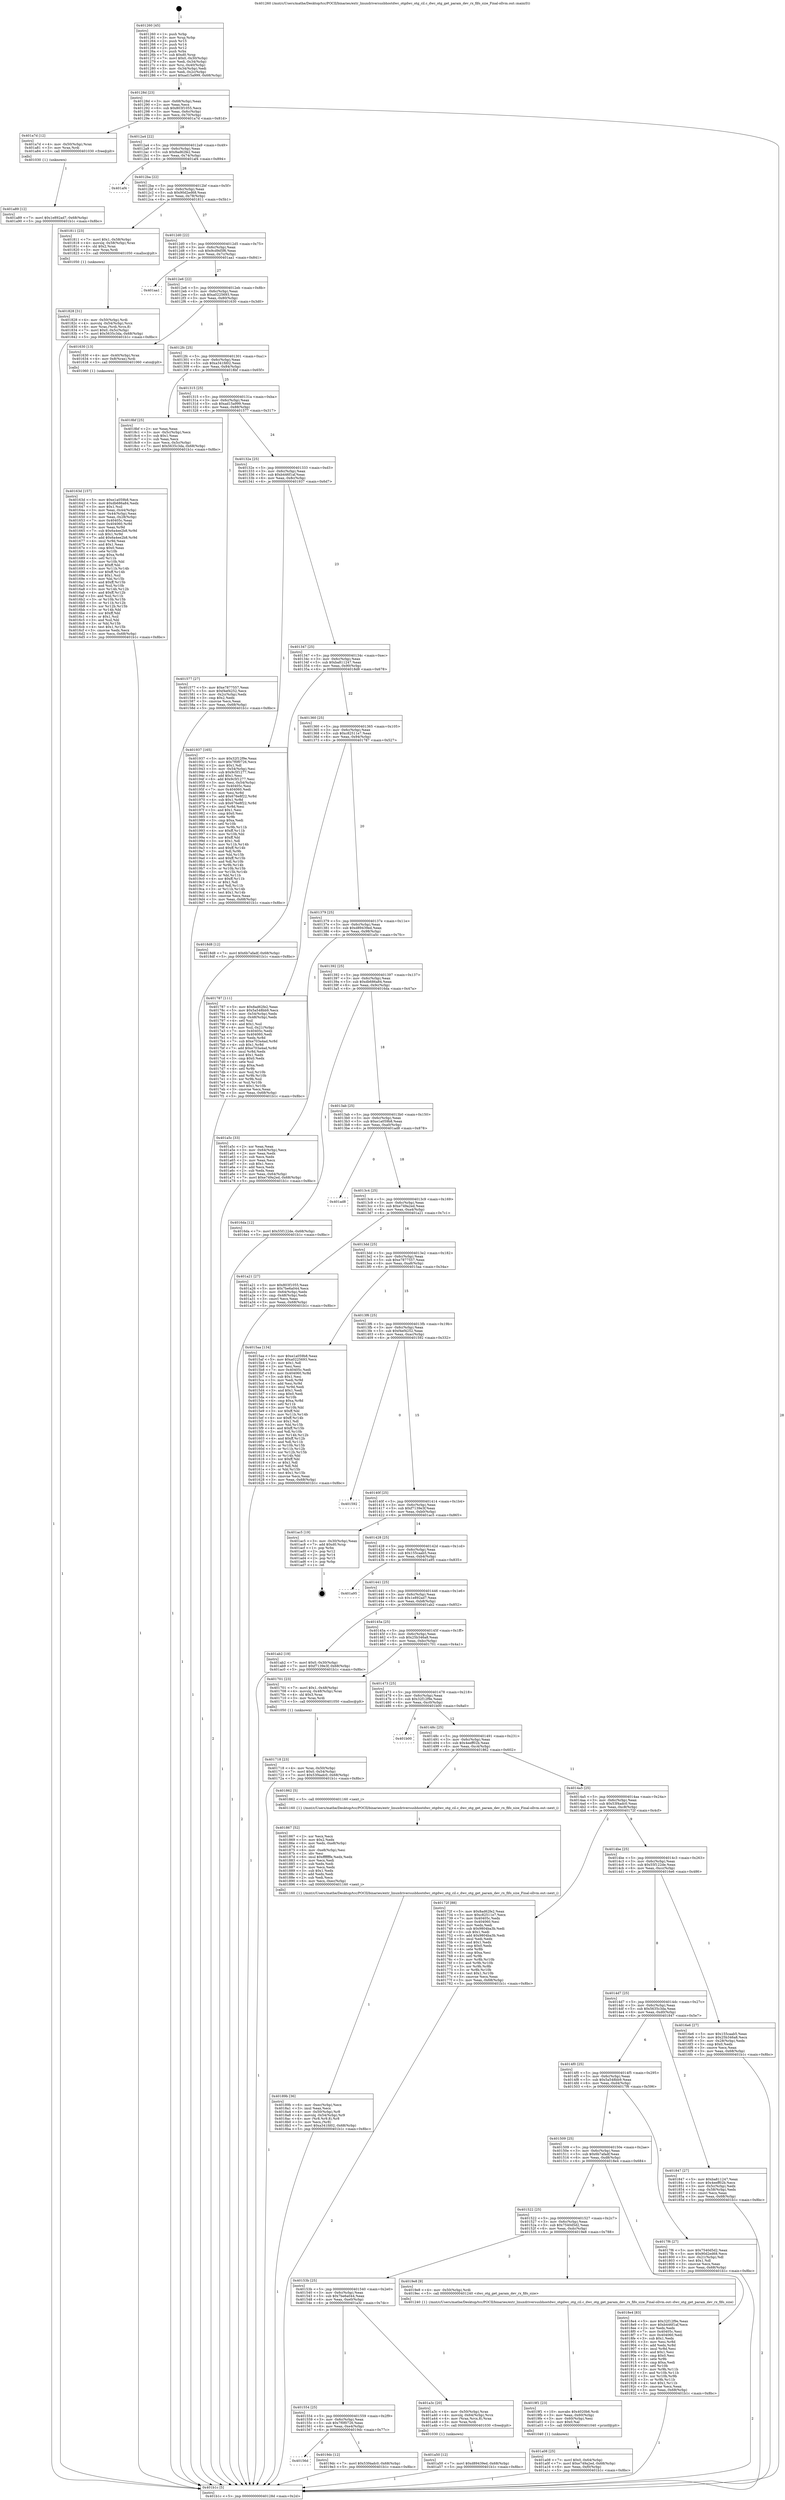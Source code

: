 digraph "0x401260" {
  label = "0x401260 (/mnt/c/Users/mathe/Desktop/tcc/POCII/binaries/extr_linuxdriversusbhostdwc_otgdwc_otg_cil.c_dwc_otg_get_param_dev_rx_fifo_size_Final-ollvm.out::main(0))"
  labelloc = "t"
  node[shape=record]

  Entry [label="",width=0.3,height=0.3,shape=circle,fillcolor=black,style=filled]
  "0x40128d" [label="{
     0x40128d [23]\l
     | [instrs]\l
     &nbsp;&nbsp;0x40128d \<+3\>: mov -0x68(%rbp),%eax\l
     &nbsp;&nbsp;0x401290 \<+2\>: mov %eax,%ecx\l
     &nbsp;&nbsp;0x401292 \<+6\>: sub $0x803f1055,%ecx\l
     &nbsp;&nbsp;0x401298 \<+3\>: mov %eax,-0x6c(%rbp)\l
     &nbsp;&nbsp;0x40129b \<+3\>: mov %ecx,-0x70(%rbp)\l
     &nbsp;&nbsp;0x40129e \<+6\>: je 0000000000401a7d \<main+0x81d\>\l
  }"]
  "0x401a7d" [label="{
     0x401a7d [12]\l
     | [instrs]\l
     &nbsp;&nbsp;0x401a7d \<+4\>: mov -0x50(%rbp),%rax\l
     &nbsp;&nbsp;0x401a81 \<+3\>: mov %rax,%rdi\l
     &nbsp;&nbsp;0x401a84 \<+5\>: call 0000000000401030 \<free@plt\>\l
     | [calls]\l
     &nbsp;&nbsp;0x401030 \{1\} (unknown)\l
  }"]
  "0x4012a4" [label="{
     0x4012a4 [22]\l
     | [instrs]\l
     &nbsp;&nbsp;0x4012a4 \<+5\>: jmp 00000000004012a9 \<main+0x49\>\l
     &nbsp;&nbsp;0x4012a9 \<+3\>: mov -0x6c(%rbp),%eax\l
     &nbsp;&nbsp;0x4012ac \<+5\>: sub $0x8ad62fe2,%eax\l
     &nbsp;&nbsp;0x4012b1 \<+3\>: mov %eax,-0x74(%rbp)\l
     &nbsp;&nbsp;0x4012b4 \<+6\>: je 0000000000401af4 \<main+0x894\>\l
  }"]
  Exit [label="",width=0.3,height=0.3,shape=circle,fillcolor=black,style=filled,peripheries=2]
  "0x401af4" [label="{
     0x401af4\l
  }", style=dashed]
  "0x4012ba" [label="{
     0x4012ba [22]\l
     | [instrs]\l
     &nbsp;&nbsp;0x4012ba \<+5\>: jmp 00000000004012bf \<main+0x5f\>\l
     &nbsp;&nbsp;0x4012bf \<+3\>: mov -0x6c(%rbp),%eax\l
     &nbsp;&nbsp;0x4012c2 \<+5\>: sub $0x90d2ed68,%eax\l
     &nbsp;&nbsp;0x4012c7 \<+3\>: mov %eax,-0x78(%rbp)\l
     &nbsp;&nbsp;0x4012ca \<+6\>: je 0000000000401811 \<main+0x5b1\>\l
  }"]
  "0x401a89" [label="{
     0x401a89 [12]\l
     | [instrs]\l
     &nbsp;&nbsp;0x401a89 \<+7\>: movl $0x1e892ad7,-0x68(%rbp)\l
     &nbsp;&nbsp;0x401a90 \<+5\>: jmp 0000000000401b1c \<main+0x8bc\>\l
  }"]
  "0x401811" [label="{
     0x401811 [23]\l
     | [instrs]\l
     &nbsp;&nbsp;0x401811 \<+7\>: movl $0x1,-0x58(%rbp)\l
     &nbsp;&nbsp;0x401818 \<+4\>: movslq -0x58(%rbp),%rax\l
     &nbsp;&nbsp;0x40181c \<+4\>: shl $0x2,%rax\l
     &nbsp;&nbsp;0x401820 \<+3\>: mov %rax,%rdi\l
     &nbsp;&nbsp;0x401823 \<+5\>: call 0000000000401050 \<malloc@plt\>\l
     | [calls]\l
     &nbsp;&nbsp;0x401050 \{1\} (unknown)\l
  }"]
  "0x4012d0" [label="{
     0x4012d0 [22]\l
     | [instrs]\l
     &nbsp;&nbsp;0x4012d0 \<+5\>: jmp 00000000004012d5 \<main+0x75\>\l
     &nbsp;&nbsp;0x4012d5 \<+3\>: mov -0x6c(%rbp),%eax\l
     &nbsp;&nbsp;0x4012d8 \<+5\>: sub $0x9cd9d5f6,%eax\l
     &nbsp;&nbsp;0x4012dd \<+3\>: mov %eax,-0x7c(%rbp)\l
     &nbsp;&nbsp;0x4012e0 \<+6\>: je 0000000000401aa1 \<main+0x841\>\l
  }"]
  "0x401a50" [label="{
     0x401a50 [12]\l
     | [instrs]\l
     &nbsp;&nbsp;0x401a50 \<+7\>: movl $0xd89439ed,-0x68(%rbp)\l
     &nbsp;&nbsp;0x401a57 \<+5\>: jmp 0000000000401b1c \<main+0x8bc\>\l
  }"]
  "0x401aa1" [label="{
     0x401aa1\l
  }", style=dashed]
  "0x4012e6" [label="{
     0x4012e6 [22]\l
     | [instrs]\l
     &nbsp;&nbsp;0x4012e6 \<+5\>: jmp 00000000004012eb \<main+0x8b\>\l
     &nbsp;&nbsp;0x4012eb \<+3\>: mov -0x6c(%rbp),%eax\l
     &nbsp;&nbsp;0x4012ee \<+5\>: sub $0xa0225693,%eax\l
     &nbsp;&nbsp;0x4012f3 \<+3\>: mov %eax,-0x80(%rbp)\l
     &nbsp;&nbsp;0x4012f6 \<+6\>: je 0000000000401630 \<main+0x3d0\>\l
  }"]
  "0x401a08" [label="{
     0x401a08 [25]\l
     | [instrs]\l
     &nbsp;&nbsp;0x401a08 \<+7\>: movl $0x0,-0x64(%rbp)\l
     &nbsp;&nbsp;0x401a0f \<+7\>: movl $0xe749a2ed,-0x68(%rbp)\l
     &nbsp;&nbsp;0x401a16 \<+6\>: mov %eax,-0xf0(%rbp)\l
     &nbsp;&nbsp;0x401a1c \<+5\>: jmp 0000000000401b1c \<main+0x8bc\>\l
  }"]
  "0x401630" [label="{
     0x401630 [13]\l
     | [instrs]\l
     &nbsp;&nbsp;0x401630 \<+4\>: mov -0x40(%rbp),%rax\l
     &nbsp;&nbsp;0x401634 \<+4\>: mov 0x8(%rax),%rdi\l
     &nbsp;&nbsp;0x401638 \<+5\>: call 0000000000401060 \<atoi@plt\>\l
     | [calls]\l
     &nbsp;&nbsp;0x401060 \{1\} (unknown)\l
  }"]
  "0x4012fc" [label="{
     0x4012fc [25]\l
     | [instrs]\l
     &nbsp;&nbsp;0x4012fc \<+5\>: jmp 0000000000401301 \<main+0xa1\>\l
     &nbsp;&nbsp;0x401301 \<+3\>: mov -0x6c(%rbp),%eax\l
     &nbsp;&nbsp;0x401304 \<+5\>: sub $0xa341fd02,%eax\l
     &nbsp;&nbsp;0x401309 \<+6\>: mov %eax,-0x84(%rbp)\l
     &nbsp;&nbsp;0x40130f \<+6\>: je 00000000004018bf \<main+0x65f\>\l
  }"]
  "0x4019f1" [label="{
     0x4019f1 [23]\l
     | [instrs]\l
     &nbsp;&nbsp;0x4019f1 \<+10\>: movabs $0x4020b6,%rdi\l
     &nbsp;&nbsp;0x4019fb \<+3\>: mov %eax,-0x60(%rbp)\l
     &nbsp;&nbsp;0x4019fe \<+3\>: mov -0x60(%rbp),%esi\l
     &nbsp;&nbsp;0x401a01 \<+2\>: mov $0x0,%al\l
     &nbsp;&nbsp;0x401a03 \<+5\>: call 0000000000401040 \<printf@plt\>\l
     | [calls]\l
     &nbsp;&nbsp;0x401040 \{1\} (unknown)\l
  }"]
  "0x4018bf" [label="{
     0x4018bf [25]\l
     | [instrs]\l
     &nbsp;&nbsp;0x4018bf \<+2\>: xor %eax,%eax\l
     &nbsp;&nbsp;0x4018c1 \<+3\>: mov -0x5c(%rbp),%ecx\l
     &nbsp;&nbsp;0x4018c4 \<+3\>: sub $0x1,%eax\l
     &nbsp;&nbsp;0x4018c7 \<+2\>: sub %eax,%ecx\l
     &nbsp;&nbsp;0x4018c9 \<+3\>: mov %ecx,-0x5c(%rbp)\l
     &nbsp;&nbsp;0x4018cc \<+7\>: movl $0x5635c3da,-0x68(%rbp)\l
     &nbsp;&nbsp;0x4018d3 \<+5\>: jmp 0000000000401b1c \<main+0x8bc\>\l
  }"]
  "0x401315" [label="{
     0x401315 [25]\l
     | [instrs]\l
     &nbsp;&nbsp;0x401315 \<+5\>: jmp 000000000040131a \<main+0xba\>\l
     &nbsp;&nbsp;0x40131a \<+3\>: mov -0x6c(%rbp),%eax\l
     &nbsp;&nbsp;0x40131d \<+5\>: sub $0xad15a999,%eax\l
     &nbsp;&nbsp;0x401322 \<+6\>: mov %eax,-0x88(%rbp)\l
     &nbsp;&nbsp;0x401328 \<+6\>: je 0000000000401577 \<main+0x317\>\l
  }"]
  "0x40156d" [label="{
     0x40156d\l
  }", style=dashed]
  "0x401577" [label="{
     0x401577 [27]\l
     | [instrs]\l
     &nbsp;&nbsp;0x401577 \<+5\>: mov $0xe7877557,%eax\l
     &nbsp;&nbsp;0x40157c \<+5\>: mov $0xf4ef4252,%ecx\l
     &nbsp;&nbsp;0x401581 \<+3\>: mov -0x2c(%rbp),%edx\l
     &nbsp;&nbsp;0x401584 \<+3\>: cmp $0x2,%edx\l
     &nbsp;&nbsp;0x401587 \<+3\>: cmovne %ecx,%eax\l
     &nbsp;&nbsp;0x40158a \<+3\>: mov %eax,-0x68(%rbp)\l
     &nbsp;&nbsp;0x40158d \<+5\>: jmp 0000000000401b1c \<main+0x8bc\>\l
  }"]
  "0x40132e" [label="{
     0x40132e [25]\l
     | [instrs]\l
     &nbsp;&nbsp;0x40132e \<+5\>: jmp 0000000000401333 \<main+0xd3\>\l
     &nbsp;&nbsp;0x401333 \<+3\>: mov -0x6c(%rbp),%eax\l
     &nbsp;&nbsp;0x401336 \<+5\>: sub $0xb446f1af,%eax\l
     &nbsp;&nbsp;0x40133b \<+6\>: mov %eax,-0x8c(%rbp)\l
     &nbsp;&nbsp;0x401341 \<+6\>: je 0000000000401937 \<main+0x6d7\>\l
  }"]
  "0x401b1c" [label="{
     0x401b1c [5]\l
     | [instrs]\l
     &nbsp;&nbsp;0x401b1c \<+5\>: jmp 000000000040128d \<main+0x2d\>\l
  }"]
  "0x401260" [label="{
     0x401260 [45]\l
     | [instrs]\l
     &nbsp;&nbsp;0x401260 \<+1\>: push %rbp\l
     &nbsp;&nbsp;0x401261 \<+3\>: mov %rsp,%rbp\l
     &nbsp;&nbsp;0x401264 \<+2\>: push %r15\l
     &nbsp;&nbsp;0x401266 \<+2\>: push %r14\l
     &nbsp;&nbsp;0x401268 \<+2\>: push %r12\l
     &nbsp;&nbsp;0x40126a \<+1\>: push %rbx\l
     &nbsp;&nbsp;0x40126b \<+7\>: sub $0xd0,%rsp\l
     &nbsp;&nbsp;0x401272 \<+7\>: movl $0x0,-0x30(%rbp)\l
     &nbsp;&nbsp;0x401279 \<+3\>: mov %edi,-0x34(%rbp)\l
     &nbsp;&nbsp;0x40127c \<+4\>: mov %rsi,-0x40(%rbp)\l
     &nbsp;&nbsp;0x401280 \<+3\>: mov -0x34(%rbp),%edi\l
     &nbsp;&nbsp;0x401283 \<+3\>: mov %edi,-0x2c(%rbp)\l
     &nbsp;&nbsp;0x401286 \<+7\>: movl $0xad15a999,-0x68(%rbp)\l
  }"]
  "0x4019dc" [label="{
     0x4019dc [12]\l
     | [instrs]\l
     &nbsp;&nbsp;0x4019dc \<+7\>: movl $0x53f4adc0,-0x68(%rbp)\l
     &nbsp;&nbsp;0x4019e3 \<+5\>: jmp 0000000000401b1c \<main+0x8bc\>\l
  }"]
  "0x401937" [label="{
     0x401937 [165]\l
     | [instrs]\l
     &nbsp;&nbsp;0x401937 \<+5\>: mov $0x32f12f9e,%eax\l
     &nbsp;&nbsp;0x40193c \<+5\>: mov $0x7f0f0726,%ecx\l
     &nbsp;&nbsp;0x401941 \<+2\>: mov $0x1,%dl\l
     &nbsp;&nbsp;0x401943 \<+3\>: mov -0x54(%rbp),%esi\l
     &nbsp;&nbsp;0x401946 \<+6\>: sub $0x9c5f1277,%esi\l
     &nbsp;&nbsp;0x40194c \<+3\>: add $0x1,%esi\l
     &nbsp;&nbsp;0x40194f \<+6\>: add $0x9c5f1277,%esi\l
     &nbsp;&nbsp;0x401955 \<+3\>: mov %esi,-0x54(%rbp)\l
     &nbsp;&nbsp;0x401958 \<+7\>: mov 0x40405c,%esi\l
     &nbsp;&nbsp;0x40195f \<+7\>: mov 0x404060,%edi\l
     &nbsp;&nbsp;0x401966 \<+3\>: mov %esi,%r8d\l
     &nbsp;&nbsp;0x401969 \<+7\>: add $0x676e8f22,%r8d\l
     &nbsp;&nbsp;0x401970 \<+4\>: sub $0x1,%r8d\l
     &nbsp;&nbsp;0x401974 \<+7\>: sub $0x676e8f22,%r8d\l
     &nbsp;&nbsp;0x40197b \<+4\>: imul %r8d,%esi\l
     &nbsp;&nbsp;0x40197f \<+3\>: and $0x1,%esi\l
     &nbsp;&nbsp;0x401982 \<+3\>: cmp $0x0,%esi\l
     &nbsp;&nbsp;0x401985 \<+4\>: sete %r9b\l
     &nbsp;&nbsp;0x401989 \<+3\>: cmp $0xa,%edi\l
     &nbsp;&nbsp;0x40198c \<+4\>: setl %r10b\l
     &nbsp;&nbsp;0x401990 \<+3\>: mov %r9b,%r11b\l
     &nbsp;&nbsp;0x401993 \<+4\>: xor $0xff,%r11b\l
     &nbsp;&nbsp;0x401997 \<+3\>: mov %r10b,%bl\l
     &nbsp;&nbsp;0x40199a \<+3\>: xor $0xff,%bl\l
     &nbsp;&nbsp;0x40199d \<+3\>: xor $0x1,%dl\l
     &nbsp;&nbsp;0x4019a0 \<+3\>: mov %r11b,%r14b\l
     &nbsp;&nbsp;0x4019a3 \<+4\>: and $0xff,%r14b\l
     &nbsp;&nbsp;0x4019a7 \<+3\>: and %dl,%r9b\l
     &nbsp;&nbsp;0x4019aa \<+3\>: mov %bl,%r15b\l
     &nbsp;&nbsp;0x4019ad \<+4\>: and $0xff,%r15b\l
     &nbsp;&nbsp;0x4019b1 \<+3\>: and %dl,%r10b\l
     &nbsp;&nbsp;0x4019b4 \<+3\>: or %r9b,%r14b\l
     &nbsp;&nbsp;0x4019b7 \<+3\>: or %r10b,%r15b\l
     &nbsp;&nbsp;0x4019ba \<+3\>: xor %r15b,%r14b\l
     &nbsp;&nbsp;0x4019bd \<+3\>: or %bl,%r11b\l
     &nbsp;&nbsp;0x4019c0 \<+4\>: xor $0xff,%r11b\l
     &nbsp;&nbsp;0x4019c4 \<+3\>: or $0x1,%dl\l
     &nbsp;&nbsp;0x4019c7 \<+3\>: and %dl,%r11b\l
     &nbsp;&nbsp;0x4019ca \<+3\>: or %r11b,%r14b\l
     &nbsp;&nbsp;0x4019cd \<+4\>: test $0x1,%r14b\l
     &nbsp;&nbsp;0x4019d1 \<+3\>: cmovne %ecx,%eax\l
     &nbsp;&nbsp;0x4019d4 \<+3\>: mov %eax,-0x68(%rbp)\l
     &nbsp;&nbsp;0x4019d7 \<+5\>: jmp 0000000000401b1c \<main+0x8bc\>\l
  }"]
  "0x401347" [label="{
     0x401347 [25]\l
     | [instrs]\l
     &nbsp;&nbsp;0x401347 \<+5\>: jmp 000000000040134c \<main+0xec\>\l
     &nbsp;&nbsp;0x40134c \<+3\>: mov -0x6c(%rbp),%eax\l
     &nbsp;&nbsp;0x40134f \<+5\>: sub $0xba811247,%eax\l
     &nbsp;&nbsp;0x401354 \<+6\>: mov %eax,-0x90(%rbp)\l
     &nbsp;&nbsp;0x40135a \<+6\>: je 00000000004018d8 \<main+0x678\>\l
  }"]
  "0x401554" [label="{
     0x401554 [25]\l
     | [instrs]\l
     &nbsp;&nbsp;0x401554 \<+5\>: jmp 0000000000401559 \<main+0x2f9\>\l
     &nbsp;&nbsp;0x401559 \<+3\>: mov -0x6c(%rbp),%eax\l
     &nbsp;&nbsp;0x40155c \<+5\>: sub $0x7f0f0726,%eax\l
     &nbsp;&nbsp;0x401561 \<+6\>: mov %eax,-0xe4(%rbp)\l
     &nbsp;&nbsp;0x401567 \<+6\>: je 00000000004019dc \<main+0x77c\>\l
  }"]
  "0x4018d8" [label="{
     0x4018d8 [12]\l
     | [instrs]\l
     &nbsp;&nbsp;0x4018d8 \<+7\>: movl $0x6b7afadf,-0x68(%rbp)\l
     &nbsp;&nbsp;0x4018df \<+5\>: jmp 0000000000401b1c \<main+0x8bc\>\l
  }"]
  "0x401360" [label="{
     0x401360 [25]\l
     | [instrs]\l
     &nbsp;&nbsp;0x401360 \<+5\>: jmp 0000000000401365 \<main+0x105\>\l
     &nbsp;&nbsp;0x401365 \<+3\>: mov -0x6c(%rbp),%eax\l
     &nbsp;&nbsp;0x401368 \<+5\>: sub $0xc82511e7,%eax\l
     &nbsp;&nbsp;0x40136d \<+6\>: mov %eax,-0x94(%rbp)\l
     &nbsp;&nbsp;0x401373 \<+6\>: je 0000000000401787 \<main+0x527\>\l
  }"]
  "0x401a3c" [label="{
     0x401a3c [20]\l
     | [instrs]\l
     &nbsp;&nbsp;0x401a3c \<+4\>: mov -0x50(%rbp),%rax\l
     &nbsp;&nbsp;0x401a40 \<+4\>: movslq -0x64(%rbp),%rcx\l
     &nbsp;&nbsp;0x401a44 \<+4\>: mov (%rax,%rcx,8),%rax\l
     &nbsp;&nbsp;0x401a48 \<+3\>: mov %rax,%rdi\l
     &nbsp;&nbsp;0x401a4b \<+5\>: call 0000000000401030 \<free@plt\>\l
     | [calls]\l
     &nbsp;&nbsp;0x401030 \{1\} (unknown)\l
  }"]
  "0x401787" [label="{
     0x401787 [111]\l
     | [instrs]\l
     &nbsp;&nbsp;0x401787 \<+5\>: mov $0x8ad62fe2,%eax\l
     &nbsp;&nbsp;0x40178c \<+5\>: mov $0x5a548bb9,%ecx\l
     &nbsp;&nbsp;0x401791 \<+3\>: mov -0x54(%rbp),%edx\l
     &nbsp;&nbsp;0x401794 \<+3\>: cmp -0x48(%rbp),%edx\l
     &nbsp;&nbsp;0x401797 \<+4\>: setl %sil\l
     &nbsp;&nbsp;0x40179b \<+4\>: and $0x1,%sil\l
     &nbsp;&nbsp;0x40179f \<+4\>: mov %sil,-0x21(%rbp)\l
     &nbsp;&nbsp;0x4017a3 \<+7\>: mov 0x40405c,%edx\l
     &nbsp;&nbsp;0x4017aa \<+7\>: mov 0x404060,%edi\l
     &nbsp;&nbsp;0x4017b1 \<+3\>: mov %edx,%r8d\l
     &nbsp;&nbsp;0x4017b4 \<+7\>: sub $0xe703a4ad,%r8d\l
     &nbsp;&nbsp;0x4017bb \<+4\>: sub $0x1,%r8d\l
     &nbsp;&nbsp;0x4017bf \<+7\>: add $0xe703a4ad,%r8d\l
     &nbsp;&nbsp;0x4017c6 \<+4\>: imul %r8d,%edx\l
     &nbsp;&nbsp;0x4017ca \<+3\>: and $0x1,%edx\l
     &nbsp;&nbsp;0x4017cd \<+3\>: cmp $0x0,%edx\l
     &nbsp;&nbsp;0x4017d0 \<+4\>: sete %sil\l
     &nbsp;&nbsp;0x4017d4 \<+3\>: cmp $0xa,%edi\l
     &nbsp;&nbsp;0x4017d7 \<+4\>: setl %r9b\l
     &nbsp;&nbsp;0x4017db \<+3\>: mov %sil,%r10b\l
     &nbsp;&nbsp;0x4017de \<+3\>: and %r9b,%r10b\l
     &nbsp;&nbsp;0x4017e1 \<+3\>: xor %r9b,%sil\l
     &nbsp;&nbsp;0x4017e4 \<+3\>: or %sil,%r10b\l
     &nbsp;&nbsp;0x4017e7 \<+4\>: test $0x1,%r10b\l
     &nbsp;&nbsp;0x4017eb \<+3\>: cmovne %ecx,%eax\l
     &nbsp;&nbsp;0x4017ee \<+3\>: mov %eax,-0x68(%rbp)\l
     &nbsp;&nbsp;0x4017f1 \<+5\>: jmp 0000000000401b1c \<main+0x8bc\>\l
  }"]
  "0x401379" [label="{
     0x401379 [25]\l
     | [instrs]\l
     &nbsp;&nbsp;0x401379 \<+5\>: jmp 000000000040137e \<main+0x11e\>\l
     &nbsp;&nbsp;0x40137e \<+3\>: mov -0x6c(%rbp),%eax\l
     &nbsp;&nbsp;0x401381 \<+5\>: sub $0xd89439ed,%eax\l
     &nbsp;&nbsp;0x401386 \<+6\>: mov %eax,-0x98(%rbp)\l
     &nbsp;&nbsp;0x40138c \<+6\>: je 0000000000401a5c \<main+0x7fc\>\l
  }"]
  "0x40153b" [label="{
     0x40153b [25]\l
     | [instrs]\l
     &nbsp;&nbsp;0x40153b \<+5\>: jmp 0000000000401540 \<main+0x2e0\>\l
     &nbsp;&nbsp;0x401540 \<+3\>: mov -0x6c(%rbp),%eax\l
     &nbsp;&nbsp;0x401543 \<+5\>: sub $0x7be6a044,%eax\l
     &nbsp;&nbsp;0x401548 \<+6\>: mov %eax,-0xe0(%rbp)\l
     &nbsp;&nbsp;0x40154e \<+6\>: je 0000000000401a3c \<main+0x7dc\>\l
  }"]
  "0x401a5c" [label="{
     0x401a5c [33]\l
     | [instrs]\l
     &nbsp;&nbsp;0x401a5c \<+2\>: xor %eax,%eax\l
     &nbsp;&nbsp;0x401a5e \<+3\>: mov -0x64(%rbp),%ecx\l
     &nbsp;&nbsp;0x401a61 \<+2\>: mov %eax,%edx\l
     &nbsp;&nbsp;0x401a63 \<+2\>: sub %ecx,%edx\l
     &nbsp;&nbsp;0x401a65 \<+2\>: mov %eax,%ecx\l
     &nbsp;&nbsp;0x401a67 \<+3\>: sub $0x1,%ecx\l
     &nbsp;&nbsp;0x401a6a \<+2\>: add %ecx,%edx\l
     &nbsp;&nbsp;0x401a6c \<+2\>: sub %edx,%eax\l
     &nbsp;&nbsp;0x401a6e \<+3\>: mov %eax,-0x64(%rbp)\l
     &nbsp;&nbsp;0x401a71 \<+7\>: movl $0xe749a2ed,-0x68(%rbp)\l
     &nbsp;&nbsp;0x401a78 \<+5\>: jmp 0000000000401b1c \<main+0x8bc\>\l
  }"]
  "0x401392" [label="{
     0x401392 [25]\l
     | [instrs]\l
     &nbsp;&nbsp;0x401392 \<+5\>: jmp 0000000000401397 \<main+0x137\>\l
     &nbsp;&nbsp;0x401397 \<+3\>: mov -0x6c(%rbp),%eax\l
     &nbsp;&nbsp;0x40139a \<+5\>: sub $0xdb686a84,%eax\l
     &nbsp;&nbsp;0x40139f \<+6\>: mov %eax,-0x9c(%rbp)\l
     &nbsp;&nbsp;0x4013a5 \<+6\>: je 00000000004016da \<main+0x47a\>\l
  }"]
  "0x4019e8" [label="{
     0x4019e8 [9]\l
     | [instrs]\l
     &nbsp;&nbsp;0x4019e8 \<+4\>: mov -0x50(%rbp),%rdi\l
     &nbsp;&nbsp;0x4019ec \<+5\>: call 0000000000401240 \<dwc_otg_get_param_dev_rx_fifo_size\>\l
     | [calls]\l
     &nbsp;&nbsp;0x401240 \{1\} (/mnt/c/Users/mathe/Desktop/tcc/POCII/binaries/extr_linuxdriversusbhostdwc_otgdwc_otg_cil.c_dwc_otg_get_param_dev_rx_fifo_size_Final-ollvm.out::dwc_otg_get_param_dev_rx_fifo_size)\l
  }"]
  "0x4016da" [label="{
     0x4016da [12]\l
     | [instrs]\l
     &nbsp;&nbsp;0x4016da \<+7\>: movl $0x55f122de,-0x68(%rbp)\l
     &nbsp;&nbsp;0x4016e1 \<+5\>: jmp 0000000000401b1c \<main+0x8bc\>\l
  }"]
  "0x4013ab" [label="{
     0x4013ab [25]\l
     | [instrs]\l
     &nbsp;&nbsp;0x4013ab \<+5\>: jmp 00000000004013b0 \<main+0x150\>\l
     &nbsp;&nbsp;0x4013b0 \<+3\>: mov -0x6c(%rbp),%eax\l
     &nbsp;&nbsp;0x4013b3 \<+5\>: sub $0xe1a059b8,%eax\l
     &nbsp;&nbsp;0x4013b8 \<+6\>: mov %eax,-0xa0(%rbp)\l
     &nbsp;&nbsp;0x4013be \<+6\>: je 0000000000401ad8 \<main+0x878\>\l
  }"]
  "0x401522" [label="{
     0x401522 [25]\l
     | [instrs]\l
     &nbsp;&nbsp;0x401522 \<+5\>: jmp 0000000000401527 \<main+0x2c7\>\l
     &nbsp;&nbsp;0x401527 \<+3\>: mov -0x6c(%rbp),%eax\l
     &nbsp;&nbsp;0x40152a \<+5\>: sub $0x7540d5d2,%eax\l
     &nbsp;&nbsp;0x40152f \<+6\>: mov %eax,-0xdc(%rbp)\l
     &nbsp;&nbsp;0x401535 \<+6\>: je 00000000004019e8 \<main+0x788\>\l
  }"]
  "0x401ad8" [label="{
     0x401ad8\l
  }", style=dashed]
  "0x4013c4" [label="{
     0x4013c4 [25]\l
     | [instrs]\l
     &nbsp;&nbsp;0x4013c4 \<+5\>: jmp 00000000004013c9 \<main+0x169\>\l
     &nbsp;&nbsp;0x4013c9 \<+3\>: mov -0x6c(%rbp),%eax\l
     &nbsp;&nbsp;0x4013cc \<+5\>: sub $0xe749a2ed,%eax\l
     &nbsp;&nbsp;0x4013d1 \<+6\>: mov %eax,-0xa4(%rbp)\l
     &nbsp;&nbsp;0x4013d7 \<+6\>: je 0000000000401a21 \<main+0x7c1\>\l
  }"]
  "0x4018e4" [label="{
     0x4018e4 [83]\l
     | [instrs]\l
     &nbsp;&nbsp;0x4018e4 \<+5\>: mov $0x32f12f9e,%eax\l
     &nbsp;&nbsp;0x4018e9 \<+5\>: mov $0xb446f1af,%ecx\l
     &nbsp;&nbsp;0x4018ee \<+2\>: xor %edx,%edx\l
     &nbsp;&nbsp;0x4018f0 \<+7\>: mov 0x40405c,%esi\l
     &nbsp;&nbsp;0x4018f7 \<+7\>: mov 0x404060,%edi\l
     &nbsp;&nbsp;0x4018fe \<+3\>: sub $0x1,%edx\l
     &nbsp;&nbsp;0x401901 \<+3\>: mov %esi,%r8d\l
     &nbsp;&nbsp;0x401904 \<+3\>: add %edx,%r8d\l
     &nbsp;&nbsp;0x401907 \<+4\>: imul %r8d,%esi\l
     &nbsp;&nbsp;0x40190b \<+3\>: and $0x1,%esi\l
     &nbsp;&nbsp;0x40190e \<+3\>: cmp $0x0,%esi\l
     &nbsp;&nbsp;0x401911 \<+4\>: sete %r9b\l
     &nbsp;&nbsp;0x401915 \<+3\>: cmp $0xa,%edi\l
     &nbsp;&nbsp;0x401918 \<+4\>: setl %r10b\l
     &nbsp;&nbsp;0x40191c \<+3\>: mov %r9b,%r11b\l
     &nbsp;&nbsp;0x40191f \<+3\>: and %r10b,%r11b\l
     &nbsp;&nbsp;0x401922 \<+3\>: xor %r10b,%r9b\l
     &nbsp;&nbsp;0x401925 \<+3\>: or %r9b,%r11b\l
     &nbsp;&nbsp;0x401928 \<+4\>: test $0x1,%r11b\l
     &nbsp;&nbsp;0x40192c \<+3\>: cmovne %ecx,%eax\l
     &nbsp;&nbsp;0x40192f \<+3\>: mov %eax,-0x68(%rbp)\l
     &nbsp;&nbsp;0x401932 \<+5\>: jmp 0000000000401b1c \<main+0x8bc\>\l
  }"]
  "0x401a21" [label="{
     0x401a21 [27]\l
     | [instrs]\l
     &nbsp;&nbsp;0x401a21 \<+5\>: mov $0x803f1055,%eax\l
     &nbsp;&nbsp;0x401a26 \<+5\>: mov $0x7be6a044,%ecx\l
     &nbsp;&nbsp;0x401a2b \<+3\>: mov -0x64(%rbp),%edx\l
     &nbsp;&nbsp;0x401a2e \<+3\>: cmp -0x48(%rbp),%edx\l
     &nbsp;&nbsp;0x401a31 \<+3\>: cmovl %ecx,%eax\l
     &nbsp;&nbsp;0x401a34 \<+3\>: mov %eax,-0x68(%rbp)\l
     &nbsp;&nbsp;0x401a37 \<+5\>: jmp 0000000000401b1c \<main+0x8bc\>\l
  }"]
  "0x4013dd" [label="{
     0x4013dd [25]\l
     | [instrs]\l
     &nbsp;&nbsp;0x4013dd \<+5\>: jmp 00000000004013e2 \<main+0x182\>\l
     &nbsp;&nbsp;0x4013e2 \<+3\>: mov -0x6c(%rbp),%eax\l
     &nbsp;&nbsp;0x4013e5 \<+5\>: sub $0xe7877557,%eax\l
     &nbsp;&nbsp;0x4013ea \<+6\>: mov %eax,-0xa8(%rbp)\l
     &nbsp;&nbsp;0x4013f0 \<+6\>: je 00000000004015aa \<main+0x34a\>\l
  }"]
  "0x40189b" [label="{
     0x40189b [36]\l
     | [instrs]\l
     &nbsp;&nbsp;0x40189b \<+6\>: mov -0xec(%rbp),%ecx\l
     &nbsp;&nbsp;0x4018a1 \<+3\>: imul %eax,%ecx\l
     &nbsp;&nbsp;0x4018a4 \<+4\>: mov -0x50(%rbp),%r8\l
     &nbsp;&nbsp;0x4018a8 \<+4\>: movslq -0x54(%rbp),%r9\l
     &nbsp;&nbsp;0x4018ac \<+4\>: mov (%r8,%r9,8),%r8\l
     &nbsp;&nbsp;0x4018b0 \<+3\>: mov %ecx,(%r8)\l
     &nbsp;&nbsp;0x4018b3 \<+7\>: movl $0xa341fd02,-0x68(%rbp)\l
     &nbsp;&nbsp;0x4018ba \<+5\>: jmp 0000000000401b1c \<main+0x8bc\>\l
  }"]
  "0x4015aa" [label="{
     0x4015aa [134]\l
     | [instrs]\l
     &nbsp;&nbsp;0x4015aa \<+5\>: mov $0xe1a059b8,%eax\l
     &nbsp;&nbsp;0x4015af \<+5\>: mov $0xa0225693,%ecx\l
     &nbsp;&nbsp;0x4015b4 \<+2\>: mov $0x1,%dl\l
     &nbsp;&nbsp;0x4015b6 \<+2\>: xor %esi,%esi\l
     &nbsp;&nbsp;0x4015b8 \<+7\>: mov 0x40405c,%edi\l
     &nbsp;&nbsp;0x4015bf \<+8\>: mov 0x404060,%r8d\l
     &nbsp;&nbsp;0x4015c7 \<+3\>: sub $0x1,%esi\l
     &nbsp;&nbsp;0x4015ca \<+3\>: mov %edi,%r9d\l
     &nbsp;&nbsp;0x4015cd \<+3\>: add %esi,%r9d\l
     &nbsp;&nbsp;0x4015d0 \<+4\>: imul %r9d,%edi\l
     &nbsp;&nbsp;0x4015d4 \<+3\>: and $0x1,%edi\l
     &nbsp;&nbsp;0x4015d7 \<+3\>: cmp $0x0,%edi\l
     &nbsp;&nbsp;0x4015da \<+4\>: sete %r10b\l
     &nbsp;&nbsp;0x4015de \<+4\>: cmp $0xa,%r8d\l
     &nbsp;&nbsp;0x4015e2 \<+4\>: setl %r11b\l
     &nbsp;&nbsp;0x4015e6 \<+3\>: mov %r10b,%bl\l
     &nbsp;&nbsp;0x4015e9 \<+3\>: xor $0xff,%bl\l
     &nbsp;&nbsp;0x4015ec \<+3\>: mov %r11b,%r14b\l
     &nbsp;&nbsp;0x4015ef \<+4\>: xor $0xff,%r14b\l
     &nbsp;&nbsp;0x4015f3 \<+3\>: xor $0x1,%dl\l
     &nbsp;&nbsp;0x4015f6 \<+3\>: mov %bl,%r15b\l
     &nbsp;&nbsp;0x4015f9 \<+4\>: and $0xff,%r15b\l
     &nbsp;&nbsp;0x4015fd \<+3\>: and %dl,%r10b\l
     &nbsp;&nbsp;0x401600 \<+3\>: mov %r14b,%r12b\l
     &nbsp;&nbsp;0x401603 \<+4\>: and $0xff,%r12b\l
     &nbsp;&nbsp;0x401607 \<+3\>: and %dl,%r11b\l
     &nbsp;&nbsp;0x40160a \<+3\>: or %r10b,%r15b\l
     &nbsp;&nbsp;0x40160d \<+3\>: or %r11b,%r12b\l
     &nbsp;&nbsp;0x401610 \<+3\>: xor %r12b,%r15b\l
     &nbsp;&nbsp;0x401613 \<+3\>: or %r14b,%bl\l
     &nbsp;&nbsp;0x401616 \<+3\>: xor $0xff,%bl\l
     &nbsp;&nbsp;0x401619 \<+3\>: or $0x1,%dl\l
     &nbsp;&nbsp;0x40161c \<+2\>: and %dl,%bl\l
     &nbsp;&nbsp;0x40161e \<+3\>: or %bl,%r15b\l
     &nbsp;&nbsp;0x401621 \<+4\>: test $0x1,%r15b\l
     &nbsp;&nbsp;0x401625 \<+3\>: cmovne %ecx,%eax\l
     &nbsp;&nbsp;0x401628 \<+3\>: mov %eax,-0x68(%rbp)\l
     &nbsp;&nbsp;0x40162b \<+5\>: jmp 0000000000401b1c \<main+0x8bc\>\l
  }"]
  "0x4013f6" [label="{
     0x4013f6 [25]\l
     | [instrs]\l
     &nbsp;&nbsp;0x4013f6 \<+5\>: jmp 00000000004013fb \<main+0x19b\>\l
     &nbsp;&nbsp;0x4013fb \<+3\>: mov -0x6c(%rbp),%eax\l
     &nbsp;&nbsp;0x4013fe \<+5\>: sub $0xf4ef4252,%eax\l
     &nbsp;&nbsp;0x401403 \<+6\>: mov %eax,-0xac(%rbp)\l
     &nbsp;&nbsp;0x401409 \<+6\>: je 0000000000401592 \<main+0x332\>\l
  }"]
  "0x40163d" [label="{
     0x40163d [157]\l
     | [instrs]\l
     &nbsp;&nbsp;0x40163d \<+5\>: mov $0xe1a059b8,%ecx\l
     &nbsp;&nbsp;0x401642 \<+5\>: mov $0xdb686a84,%edx\l
     &nbsp;&nbsp;0x401647 \<+3\>: mov $0x1,%sil\l
     &nbsp;&nbsp;0x40164a \<+3\>: mov %eax,-0x44(%rbp)\l
     &nbsp;&nbsp;0x40164d \<+3\>: mov -0x44(%rbp),%eax\l
     &nbsp;&nbsp;0x401650 \<+3\>: mov %eax,-0x28(%rbp)\l
     &nbsp;&nbsp;0x401653 \<+7\>: mov 0x40405c,%eax\l
     &nbsp;&nbsp;0x40165a \<+8\>: mov 0x404060,%r8d\l
     &nbsp;&nbsp;0x401662 \<+3\>: mov %eax,%r9d\l
     &nbsp;&nbsp;0x401665 \<+7\>: sub $0x6a4ee2b8,%r9d\l
     &nbsp;&nbsp;0x40166c \<+4\>: sub $0x1,%r9d\l
     &nbsp;&nbsp;0x401670 \<+7\>: add $0x6a4ee2b8,%r9d\l
     &nbsp;&nbsp;0x401677 \<+4\>: imul %r9d,%eax\l
     &nbsp;&nbsp;0x40167b \<+3\>: and $0x1,%eax\l
     &nbsp;&nbsp;0x40167e \<+3\>: cmp $0x0,%eax\l
     &nbsp;&nbsp;0x401681 \<+4\>: sete %r10b\l
     &nbsp;&nbsp;0x401685 \<+4\>: cmp $0xa,%r8d\l
     &nbsp;&nbsp;0x401689 \<+4\>: setl %r11b\l
     &nbsp;&nbsp;0x40168d \<+3\>: mov %r10b,%bl\l
     &nbsp;&nbsp;0x401690 \<+3\>: xor $0xff,%bl\l
     &nbsp;&nbsp;0x401693 \<+3\>: mov %r11b,%r14b\l
     &nbsp;&nbsp;0x401696 \<+4\>: xor $0xff,%r14b\l
     &nbsp;&nbsp;0x40169a \<+4\>: xor $0x1,%sil\l
     &nbsp;&nbsp;0x40169e \<+3\>: mov %bl,%r15b\l
     &nbsp;&nbsp;0x4016a1 \<+4\>: and $0xff,%r15b\l
     &nbsp;&nbsp;0x4016a5 \<+3\>: and %sil,%r10b\l
     &nbsp;&nbsp;0x4016a8 \<+3\>: mov %r14b,%r12b\l
     &nbsp;&nbsp;0x4016ab \<+4\>: and $0xff,%r12b\l
     &nbsp;&nbsp;0x4016af \<+3\>: and %sil,%r11b\l
     &nbsp;&nbsp;0x4016b2 \<+3\>: or %r10b,%r15b\l
     &nbsp;&nbsp;0x4016b5 \<+3\>: or %r11b,%r12b\l
     &nbsp;&nbsp;0x4016b8 \<+3\>: xor %r12b,%r15b\l
     &nbsp;&nbsp;0x4016bb \<+3\>: or %r14b,%bl\l
     &nbsp;&nbsp;0x4016be \<+3\>: xor $0xff,%bl\l
     &nbsp;&nbsp;0x4016c1 \<+4\>: or $0x1,%sil\l
     &nbsp;&nbsp;0x4016c5 \<+3\>: and %sil,%bl\l
     &nbsp;&nbsp;0x4016c8 \<+3\>: or %bl,%r15b\l
     &nbsp;&nbsp;0x4016cb \<+4\>: test $0x1,%r15b\l
     &nbsp;&nbsp;0x4016cf \<+3\>: cmovne %edx,%ecx\l
     &nbsp;&nbsp;0x4016d2 \<+3\>: mov %ecx,-0x68(%rbp)\l
     &nbsp;&nbsp;0x4016d5 \<+5\>: jmp 0000000000401b1c \<main+0x8bc\>\l
  }"]
  "0x401867" [label="{
     0x401867 [52]\l
     | [instrs]\l
     &nbsp;&nbsp;0x401867 \<+2\>: xor %ecx,%ecx\l
     &nbsp;&nbsp;0x401869 \<+5\>: mov $0x2,%edx\l
     &nbsp;&nbsp;0x40186e \<+6\>: mov %edx,-0xe8(%rbp)\l
     &nbsp;&nbsp;0x401874 \<+1\>: cltd\l
     &nbsp;&nbsp;0x401875 \<+6\>: mov -0xe8(%rbp),%esi\l
     &nbsp;&nbsp;0x40187b \<+2\>: idiv %esi\l
     &nbsp;&nbsp;0x40187d \<+6\>: imul $0xfffffffe,%edx,%edx\l
     &nbsp;&nbsp;0x401883 \<+2\>: mov %ecx,%edi\l
     &nbsp;&nbsp;0x401885 \<+2\>: sub %edx,%edi\l
     &nbsp;&nbsp;0x401887 \<+2\>: mov %ecx,%edx\l
     &nbsp;&nbsp;0x401889 \<+3\>: sub $0x1,%edx\l
     &nbsp;&nbsp;0x40188c \<+2\>: add %edx,%edi\l
     &nbsp;&nbsp;0x40188e \<+2\>: sub %edi,%ecx\l
     &nbsp;&nbsp;0x401890 \<+6\>: mov %ecx,-0xec(%rbp)\l
     &nbsp;&nbsp;0x401896 \<+5\>: call 0000000000401160 \<next_i\>\l
     | [calls]\l
     &nbsp;&nbsp;0x401160 \{1\} (/mnt/c/Users/mathe/Desktop/tcc/POCII/binaries/extr_linuxdriversusbhostdwc_otgdwc_otg_cil.c_dwc_otg_get_param_dev_rx_fifo_size_Final-ollvm.out::next_i)\l
  }"]
  "0x401592" [label="{
     0x401592\l
  }", style=dashed]
  "0x40140f" [label="{
     0x40140f [25]\l
     | [instrs]\l
     &nbsp;&nbsp;0x40140f \<+5\>: jmp 0000000000401414 \<main+0x1b4\>\l
     &nbsp;&nbsp;0x401414 \<+3\>: mov -0x6c(%rbp),%eax\l
     &nbsp;&nbsp;0x401417 \<+5\>: sub $0xf7139e3f,%eax\l
     &nbsp;&nbsp;0x40141c \<+6\>: mov %eax,-0xb0(%rbp)\l
     &nbsp;&nbsp;0x401422 \<+6\>: je 0000000000401ac5 \<main+0x865\>\l
  }"]
  "0x401828" [label="{
     0x401828 [31]\l
     | [instrs]\l
     &nbsp;&nbsp;0x401828 \<+4\>: mov -0x50(%rbp),%rdi\l
     &nbsp;&nbsp;0x40182c \<+4\>: movslq -0x54(%rbp),%rcx\l
     &nbsp;&nbsp;0x401830 \<+4\>: mov %rax,(%rdi,%rcx,8)\l
     &nbsp;&nbsp;0x401834 \<+7\>: movl $0x0,-0x5c(%rbp)\l
     &nbsp;&nbsp;0x40183b \<+7\>: movl $0x5635c3da,-0x68(%rbp)\l
     &nbsp;&nbsp;0x401842 \<+5\>: jmp 0000000000401b1c \<main+0x8bc\>\l
  }"]
  "0x401ac5" [label="{
     0x401ac5 [19]\l
     | [instrs]\l
     &nbsp;&nbsp;0x401ac5 \<+3\>: mov -0x30(%rbp),%eax\l
     &nbsp;&nbsp;0x401ac8 \<+7\>: add $0xd0,%rsp\l
     &nbsp;&nbsp;0x401acf \<+1\>: pop %rbx\l
     &nbsp;&nbsp;0x401ad0 \<+2\>: pop %r12\l
     &nbsp;&nbsp;0x401ad2 \<+2\>: pop %r14\l
     &nbsp;&nbsp;0x401ad4 \<+2\>: pop %r15\l
     &nbsp;&nbsp;0x401ad6 \<+1\>: pop %rbp\l
     &nbsp;&nbsp;0x401ad7 \<+1\>: ret\l
  }"]
  "0x401428" [label="{
     0x401428 [25]\l
     | [instrs]\l
     &nbsp;&nbsp;0x401428 \<+5\>: jmp 000000000040142d \<main+0x1cd\>\l
     &nbsp;&nbsp;0x40142d \<+3\>: mov -0x6c(%rbp),%eax\l
     &nbsp;&nbsp;0x401430 \<+5\>: sub $0x155caab5,%eax\l
     &nbsp;&nbsp;0x401435 \<+6\>: mov %eax,-0xb4(%rbp)\l
     &nbsp;&nbsp;0x40143b \<+6\>: je 0000000000401a95 \<main+0x835\>\l
  }"]
  "0x401509" [label="{
     0x401509 [25]\l
     | [instrs]\l
     &nbsp;&nbsp;0x401509 \<+5\>: jmp 000000000040150e \<main+0x2ae\>\l
     &nbsp;&nbsp;0x40150e \<+3\>: mov -0x6c(%rbp),%eax\l
     &nbsp;&nbsp;0x401511 \<+5\>: sub $0x6b7afadf,%eax\l
     &nbsp;&nbsp;0x401516 \<+6\>: mov %eax,-0xd8(%rbp)\l
     &nbsp;&nbsp;0x40151c \<+6\>: je 00000000004018e4 \<main+0x684\>\l
  }"]
  "0x401a95" [label="{
     0x401a95\l
  }", style=dashed]
  "0x401441" [label="{
     0x401441 [25]\l
     | [instrs]\l
     &nbsp;&nbsp;0x401441 \<+5\>: jmp 0000000000401446 \<main+0x1e6\>\l
     &nbsp;&nbsp;0x401446 \<+3\>: mov -0x6c(%rbp),%eax\l
     &nbsp;&nbsp;0x401449 \<+5\>: sub $0x1e892ad7,%eax\l
     &nbsp;&nbsp;0x40144e \<+6\>: mov %eax,-0xb8(%rbp)\l
     &nbsp;&nbsp;0x401454 \<+6\>: je 0000000000401ab2 \<main+0x852\>\l
  }"]
  "0x4017f6" [label="{
     0x4017f6 [27]\l
     | [instrs]\l
     &nbsp;&nbsp;0x4017f6 \<+5\>: mov $0x7540d5d2,%eax\l
     &nbsp;&nbsp;0x4017fb \<+5\>: mov $0x90d2ed68,%ecx\l
     &nbsp;&nbsp;0x401800 \<+3\>: mov -0x21(%rbp),%dl\l
     &nbsp;&nbsp;0x401803 \<+3\>: test $0x1,%dl\l
     &nbsp;&nbsp;0x401806 \<+3\>: cmovne %ecx,%eax\l
     &nbsp;&nbsp;0x401809 \<+3\>: mov %eax,-0x68(%rbp)\l
     &nbsp;&nbsp;0x40180c \<+5\>: jmp 0000000000401b1c \<main+0x8bc\>\l
  }"]
  "0x401ab2" [label="{
     0x401ab2 [19]\l
     | [instrs]\l
     &nbsp;&nbsp;0x401ab2 \<+7\>: movl $0x0,-0x30(%rbp)\l
     &nbsp;&nbsp;0x401ab9 \<+7\>: movl $0xf7139e3f,-0x68(%rbp)\l
     &nbsp;&nbsp;0x401ac0 \<+5\>: jmp 0000000000401b1c \<main+0x8bc\>\l
  }"]
  "0x40145a" [label="{
     0x40145a [25]\l
     | [instrs]\l
     &nbsp;&nbsp;0x40145a \<+5\>: jmp 000000000040145f \<main+0x1ff\>\l
     &nbsp;&nbsp;0x40145f \<+3\>: mov -0x6c(%rbp),%eax\l
     &nbsp;&nbsp;0x401462 \<+5\>: sub $0x25b346a8,%eax\l
     &nbsp;&nbsp;0x401467 \<+6\>: mov %eax,-0xbc(%rbp)\l
     &nbsp;&nbsp;0x40146d \<+6\>: je 0000000000401701 \<main+0x4a1\>\l
  }"]
  "0x4014f0" [label="{
     0x4014f0 [25]\l
     | [instrs]\l
     &nbsp;&nbsp;0x4014f0 \<+5\>: jmp 00000000004014f5 \<main+0x295\>\l
     &nbsp;&nbsp;0x4014f5 \<+3\>: mov -0x6c(%rbp),%eax\l
     &nbsp;&nbsp;0x4014f8 \<+5\>: sub $0x5a548bb9,%eax\l
     &nbsp;&nbsp;0x4014fd \<+6\>: mov %eax,-0xd4(%rbp)\l
     &nbsp;&nbsp;0x401503 \<+6\>: je 00000000004017f6 \<main+0x596\>\l
  }"]
  "0x401701" [label="{
     0x401701 [23]\l
     | [instrs]\l
     &nbsp;&nbsp;0x401701 \<+7\>: movl $0x1,-0x48(%rbp)\l
     &nbsp;&nbsp;0x401708 \<+4\>: movslq -0x48(%rbp),%rax\l
     &nbsp;&nbsp;0x40170c \<+4\>: shl $0x3,%rax\l
     &nbsp;&nbsp;0x401710 \<+3\>: mov %rax,%rdi\l
     &nbsp;&nbsp;0x401713 \<+5\>: call 0000000000401050 \<malloc@plt\>\l
     | [calls]\l
     &nbsp;&nbsp;0x401050 \{1\} (unknown)\l
  }"]
  "0x401473" [label="{
     0x401473 [25]\l
     | [instrs]\l
     &nbsp;&nbsp;0x401473 \<+5\>: jmp 0000000000401478 \<main+0x218\>\l
     &nbsp;&nbsp;0x401478 \<+3\>: mov -0x6c(%rbp),%eax\l
     &nbsp;&nbsp;0x40147b \<+5\>: sub $0x32f12f9e,%eax\l
     &nbsp;&nbsp;0x401480 \<+6\>: mov %eax,-0xc0(%rbp)\l
     &nbsp;&nbsp;0x401486 \<+6\>: je 0000000000401b00 \<main+0x8a0\>\l
  }"]
  "0x401847" [label="{
     0x401847 [27]\l
     | [instrs]\l
     &nbsp;&nbsp;0x401847 \<+5\>: mov $0xba811247,%eax\l
     &nbsp;&nbsp;0x40184c \<+5\>: mov $0x4eeff02b,%ecx\l
     &nbsp;&nbsp;0x401851 \<+3\>: mov -0x5c(%rbp),%edx\l
     &nbsp;&nbsp;0x401854 \<+3\>: cmp -0x58(%rbp),%edx\l
     &nbsp;&nbsp;0x401857 \<+3\>: cmovl %ecx,%eax\l
     &nbsp;&nbsp;0x40185a \<+3\>: mov %eax,-0x68(%rbp)\l
     &nbsp;&nbsp;0x40185d \<+5\>: jmp 0000000000401b1c \<main+0x8bc\>\l
  }"]
  "0x401b00" [label="{
     0x401b00\l
  }", style=dashed]
  "0x40148c" [label="{
     0x40148c [25]\l
     | [instrs]\l
     &nbsp;&nbsp;0x40148c \<+5\>: jmp 0000000000401491 \<main+0x231\>\l
     &nbsp;&nbsp;0x401491 \<+3\>: mov -0x6c(%rbp),%eax\l
     &nbsp;&nbsp;0x401494 \<+5\>: sub $0x4eeff02b,%eax\l
     &nbsp;&nbsp;0x401499 \<+6\>: mov %eax,-0xc4(%rbp)\l
     &nbsp;&nbsp;0x40149f \<+6\>: je 0000000000401862 \<main+0x602\>\l
  }"]
  "0x401718" [label="{
     0x401718 [23]\l
     | [instrs]\l
     &nbsp;&nbsp;0x401718 \<+4\>: mov %rax,-0x50(%rbp)\l
     &nbsp;&nbsp;0x40171c \<+7\>: movl $0x0,-0x54(%rbp)\l
     &nbsp;&nbsp;0x401723 \<+7\>: movl $0x53f4adc0,-0x68(%rbp)\l
     &nbsp;&nbsp;0x40172a \<+5\>: jmp 0000000000401b1c \<main+0x8bc\>\l
  }"]
  "0x401862" [label="{
     0x401862 [5]\l
     | [instrs]\l
     &nbsp;&nbsp;0x401862 \<+5\>: call 0000000000401160 \<next_i\>\l
     | [calls]\l
     &nbsp;&nbsp;0x401160 \{1\} (/mnt/c/Users/mathe/Desktop/tcc/POCII/binaries/extr_linuxdriversusbhostdwc_otgdwc_otg_cil.c_dwc_otg_get_param_dev_rx_fifo_size_Final-ollvm.out::next_i)\l
  }"]
  "0x4014a5" [label="{
     0x4014a5 [25]\l
     | [instrs]\l
     &nbsp;&nbsp;0x4014a5 \<+5\>: jmp 00000000004014aa \<main+0x24a\>\l
     &nbsp;&nbsp;0x4014aa \<+3\>: mov -0x6c(%rbp),%eax\l
     &nbsp;&nbsp;0x4014ad \<+5\>: sub $0x53f4adc0,%eax\l
     &nbsp;&nbsp;0x4014b2 \<+6\>: mov %eax,-0xc8(%rbp)\l
     &nbsp;&nbsp;0x4014b8 \<+6\>: je 000000000040172f \<main+0x4cf\>\l
  }"]
  "0x4014d7" [label="{
     0x4014d7 [25]\l
     | [instrs]\l
     &nbsp;&nbsp;0x4014d7 \<+5\>: jmp 00000000004014dc \<main+0x27c\>\l
     &nbsp;&nbsp;0x4014dc \<+3\>: mov -0x6c(%rbp),%eax\l
     &nbsp;&nbsp;0x4014df \<+5\>: sub $0x5635c3da,%eax\l
     &nbsp;&nbsp;0x4014e4 \<+6\>: mov %eax,-0xd0(%rbp)\l
     &nbsp;&nbsp;0x4014ea \<+6\>: je 0000000000401847 \<main+0x5e7\>\l
  }"]
  "0x40172f" [label="{
     0x40172f [88]\l
     | [instrs]\l
     &nbsp;&nbsp;0x40172f \<+5\>: mov $0x8ad62fe2,%eax\l
     &nbsp;&nbsp;0x401734 \<+5\>: mov $0xc82511e7,%ecx\l
     &nbsp;&nbsp;0x401739 \<+7\>: mov 0x40405c,%edx\l
     &nbsp;&nbsp;0x401740 \<+7\>: mov 0x404060,%esi\l
     &nbsp;&nbsp;0x401747 \<+2\>: mov %edx,%edi\l
     &nbsp;&nbsp;0x401749 \<+6\>: sub $0x9804ba3b,%edi\l
     &nbsp;&nbsp;0x40174f \<+3\>: sub $0x1,%edi\l
     &nbsp;&nbsp;0x401752 \<+6\>: add $0x9804ba3b,%edi\l
     &nbsp;&nbsp;0x401758 \<+3\>: imul %edi,%edx\l
     &nbsp;&nbsp;0x40175b \<+3\>: and $0x1,%edx\l
     &nbsp;&nbsp;0x40175e \<+3\>: cmp $0x0,%edx\l
     &nbsp;&nbsp;0x401761 \<+4\>: sete %r8b\l
     &nbsp;&nbsp;0x401765 \<+3\>: cmp $0xa,%esi\l
     &nbsp;&nbsp;0x401768 \<+4\>: setl %r9b\l
     &nbsp;&nbsp;0x40176c \<+3\>: mov %r8b,%r10b\l
     &nbsp;&nbsp;0x40176f \<+3\>: and %r9b,%r10b\l
     &nbsp;&nbsp;0x401772 \<+3\>: xor %r9b,%r8b\l
     &nbsp;&nbsp;0x401775 \<+3\>: or %r8b,%r10b\l
     &nbsp;&nbsp;0x401778 \<+4\>: test $0x1,%r10b\l
     &nbsp;&nbsp;0x40177c \<+3\>: cmovne %ecx,%eax\l
     &nbsp;&nbsp;0x40177f \<+3\>: mov %eax,-0x68(%rbp)\l
     &nbsp;&nbsp;0x401782 \<+5\>: jmp 0000000000401b1c \<main+0x8bc\>\l
  }"]
  "0x4014be" [label="{
     0x4014be [25]\l
     | [instrs]\l
     &nbsp;&nbsp;0x4014be \<+5\>: jmp 00000000004014c3 \<main+0x263\>\l
     &nbsp;&nbsp;0x4014c3 \<+3\>: mov -0x6c(%rbp),%eax\l
     &nbsp;&nbsp;0x4014c6 \<+5\>: sub $0x55f122de,%eax\l
     &nbsp;&nbsp;0x4014cb \<+6\>: mov %eax,-0xcc(%rbp)\l
     &nbsp;&nbsp;0x4014d1 \<+6\>: je 00000000004016e6 \<main+0x486\>\l
  }"]
  "0x4016e6" [label="{
     0x4016e6 [27]\l
     | [instrs]\l
     &nbsp;&nbsp;0x4016e6 \<+5\>: mov $0x155caab5,%eax\l
     &nbsp;&nbsp;0x4016eb \<+5\>: mov $0x25b346a8,%ecx\l
     &nbsp;&nbsp;0x4016f0 \<+3\>: mov -0x28(%rbp),%edx\l
     &nbsp;&nbsp;0x4016f3 \<+3\>: cmp $0x0,%edx\l
     &nbsp;&nbsp;0x4016f6 \<+3\>: cmove %ecx,%eax\l
     &nbsp;&nbsp;0x4016f9 \<+3\>: mov %eax,-0x68(%rbp)\l
     &nbsp;&nbsp;0x4016fc \<+5\>: jmp 0000000000401b1c \<main+0x8bc\>\l
  }"]
  Entry -> "0x401260" [label=" 1"]
  "0x40128d" -> "0x401a7d" [label=" 1"]
  "0x40128d" -> "0x4012a4" [label=" 28"]
  "0x401ac5" -> Exit [label=" 1"]
  "0x4012a4" -> "0x401af4" [label=" 0"]
  "0x4012a4" -> "0x4012ba" [label=" 28"]
  "0x401ab2" -> "0x401b1c" [label=" 1"]
  "0x4012ba" -> "0x401811" [label=" 1"]
  "0x4012ba" -> "0x4012d0" [label=" 27"]
  "0x401a89" -> "0x401b1c" [label=" 1"]
  "0x4012d0" -> "0x401aa1" [label=" 0"]
  "0x4012d0" -> "0x4012e6" [label=" 27"]
  "0x401a7d" -> "0x401a89" [label=" 1"]
  "0x4012e6" -> "0x401630" [label=" 1"]
  "0x4012e6" -> "0x4012fc" [label=" 26"]
  "0x401a5c" -> "0x401b1c" [label=" 1"]
  "0x4012fc" -> "0x4018bf" [label=" 1"]
  "0x4012fc" -> "0x401315" [label=" 25"]
  "0x401a50" -> "0x401b1c" [label=" 1"]
  "0x401315" -> "0x401577" [label=" 1"]
  "0x401315" -> "0x40132e" [label=" 24"]
  "0x401577" -> "0x401b1c" [label=" 1"]
  "0x401260" -> "0x40128d" [label=" 1"]
  "0x401b1c" -> "0x40128d" [label=" 28"]
  "0x401a3c" -> "0x401a50" [label=" 1"]
  "0x40132e" -> "0x401937" [label=" 1"]
  "0x40132e" -> "0x401347" [label=" 23"]
  "0x401a21" -> "0x401b1c" [label=" 2"]
  "0x401347" -> "0x4018d8" [label=" 1"]
  "0x401347" -> "0x401360" [label=" 22"]
  "0x4019f1" -> "0x401a08" [label=" 1"]
  "0x401360" -> "0x401787" [label=" 2"]
  "0x401360" -> "0x401379" [label=" 20"]
  "0x4019e8" -> "0x4019f1" [label=" 1"]
  "0x401379" -> "0x401a5c" [label=" 1"]
  "0x401379" -> "0x401392" [label=" 19"]
  "0x401554" -> "0x40156d" [label=" 0"]
  "0x401392" -> "0x4016da" [label=" 1"]
  "0x401392" -> "0x4013ab" [label=" 18"]
  "0x401554" -> "0x4019dc" [label=" 1"]
  "0x4013ab" -> "0x401ad8" [label=" 0"]
  "0x4013ab" -> "0x4013c4" [label=" 18"]
  "0x40153b" -> "0x401554" [label=" 1"]
  "0x4013c4" -> "0x401a21" [label=" 2"]
  "0x4013c4" -> "0x4013dd" [label=" 16"]
  "0x40153b" -> "0x401a3c" [label=" 1"]
  "0x4013dd" -> "0x4015aa" [label=" 1"]
  "0x4013dd" -> "0x4013f6" [label=" 15"]
  "0x4015aa" -> "0x401b1c" [label=" 1"]
  "0x401630" -> "0x40163d" [label=" 1"]
  "0x40163d" -> "0x401b1c" [label=" 1"]
  "0x4016da" -> "0x401b1c" [label=" 1"]
  "0x401522" -> "0x40153b" [label=" 2"]
  "0x4013f6" -> "0x401592" [label=" 0"]
  "0x4013f6" -> "0x40140f" [label=" 15"]
  "0x401522" -> "0x4019e8" [label=" 1"]
  "0x40140f" -> "0x401ac5" [label=" 1"]
  "0x40140f" -> "0x401428" [label=" 14"]
  "0x401a08" -> "0x401b1c" [label=" 1"]
  "0x401428" -> "0x401a95" [label=" 0"]
  "0x401428" -> "0x401441" [label=" 14"]
  "0x401937" -> "0x401b1c" [label=" 1"]
  "0x401441" -> "0x401ab2" [label=" 1"]
  "0x401441" -> "0x40145a" [label=" 13"]
  "0x4018e4" -> "0x401b1c" [label=" 1"]
  "0x40145a" -> "0x401701" [label=" 1"]
  "0x40145a" -> "0x401473" [label=" 12"]
  "0x401509" -> "0x4018e4" [label=" 1"]
  "0x401473" -> "0x401b00" [label=" 0"]
  "0x401473" -> "0x40148c" [label=" 12"]
  "0x4019dc" -> "0x401b1c" [label=" 1"]
  "0x40148c" -> "0x401862" [label=" 1"]
  "0x40148c" -> "0x4014a5" [label=" 11"]
  "0x4018bf" -> "0x401b1c" [label=" 1"]
  "0x4014a5" -> "0x40172f" [label=" 2"]
  "0x4014a5" -> "0x4014be" [label=" 9"]
  "0x40189b" -> "0x401b1c" [label=" 1"]
  "0x4014be" -> "0x4016e6" [label=" 1"]
  "0x4014be" -> "0x4014d7" [label=" 8"]
  "0x4016e6" -> "0x401b1c" [label=" 1"]
  "0x401701" -> "0x401718" [label=" 1"]
  "0x401718" -> "0x401b1c" [label=" 1"]
  "0x40172f" -> "0x401b1c" [label=" 2"]
  "0x401787" -> "0x401b1c" [label=" 2"]
  "0x4018d8" -> "0x401b1c" [label=" 1"]
  "0x4014d7" -> "0x401847" [label=" 2"]
  "0x4014d7" -> "0x4014f0" [label=" 6"]
  "0x401509" -> "0x401522" [label=" 3"]
  "0x4014f0" -> "0x4017f6" [label=" 2"]
  "0x4014f0" -> "0x401509" [label=" 4"]
  "0x4017f6" -> "0x401b1c" [label=" 2"]
  "0x401811" -> "0x401828" [label=" 1"]
  "0x401828" -> "0x401b1c" [label=" 1"]
  "0x401847" -> "0x401b1c" [label=" 2"]
  "0x401862" -> "0x401867" [label=" 1"]
  "0x401867" -> "0x40189b" [label=" 1"]
}
